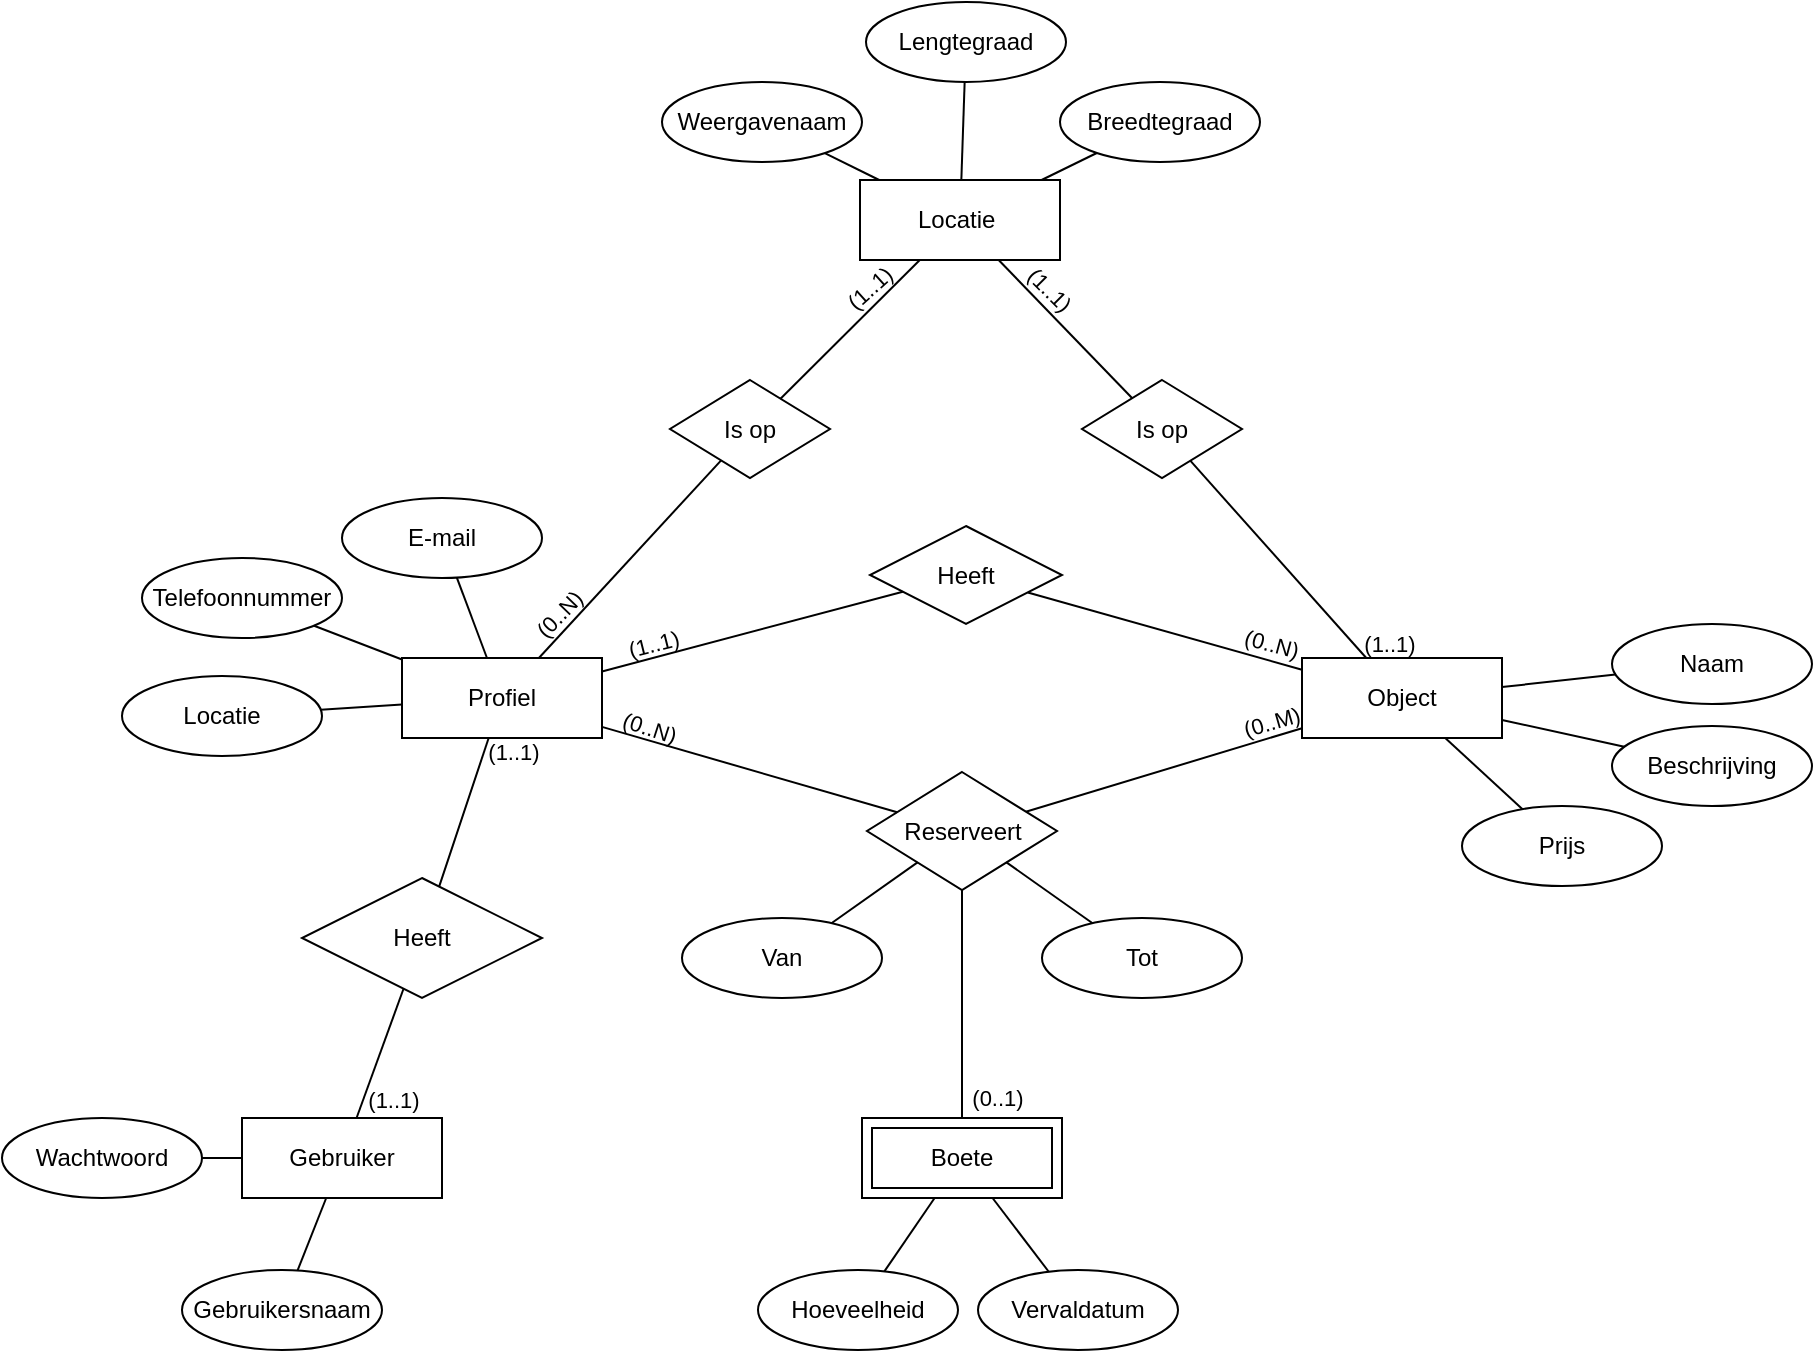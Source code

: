 <mxfile version="24.7.8" pages="2">
  <diagram id="C5RBs43oDa-KdzZeNtuy" name="Conceptueel Model">
    <mxGraphModel dx="574" dy="340" grid="1" gridSize="10" guides="1" tooltips="1" connect="1" arrows="1" fold="1" page="1" pageScale="1" pageWidth="1169" pageHeight="827" math="0" shadow="0">
      <root>
        <mxCell id="WIyWlLk6GJQsqaUBKTNV-0" />
        <mxCell id="WIyWlLk6GJQsqaUBKTNV-1" parent="WIyWlLk6GJQsqaUBKTNV-0" />
        <mxCell id="orKfnWybVY6OIfr_CMh5-2" value="Heeft" style="rhombus;whiteSpace=wrap;html=1;" parent="WIyWlLk6GJQsqaUBKTNV-1" vertex="1">
          <mxGeometry x="566" y="292" width="96" height="49" as="geometry" />
        </mxCell>
        <mxCell id="orKfnWybVY6OIfr_CMh5-4" value="Reserveert" style="rhombus;whiteSpace=wrap;html=1;" parent="WIyWlLk6GJQsqaUBKTNV-1" vertex="1">
          <mxGeometry x="564.5" y="415" width="95" height="59" as="geometry" />
        </mxCell>
        <mxCell id="orKfnWybVY6OIfr_CMh5-5" value="" style="endArrow=none;html=1;rounded=0;" parent="WIyWlLk6GJQsqaUBKTNV-1" source="4Xx-Y_77534VWpwhhw6w-5" target="orKfnWybVY6OIfr_CMh5-2" edge="1">
          <mxGeometry width="50" height="50" relative="1" as="geometry">
            <mxPoint x="442" y="362.348" as="sourcePoint" />
            <mxPoint x="632" y="338" as="targetPoint" />
          </mxGeometry>
        </mxCell>
        <mxCell id="orKfnWybVY6OIfr_CMh5-6" value="" style="endArrow=none;html=1;rounded=0;" parent="WIyWlLk6GJQsqaUBKTNV-1" source="orKfnWybVY6OIfr_CMh5-51" target="orKfnWybVY6OIfr_CMh5-2" edge="1">
          <mxGeometry width="50" height="50" relative="1" as="geometry">
            <mxPoint x="782" y="362.348" as="sourcePoint" />
            <mxPoint x="632" y="338" as="targetPoint" />
          </mxGeometry>
        </mxCell>
        <mxCell id="orKfnWybVY6OIfr_CMh5-7" value="" style="endArrow=none;html=1;rounded=0;" parent="WIyWlLk6GJQsqaUBKTNV-1" source="4Xx-Y_77534VWpwhhw6w-5" target="orKfnWybVY6OIfr_CMh5-4" edge="1">
          <mxGeometry width="50" height="50" relative="1" as="geometry">
            <mxPoint x="442" y="398.87" as="sourcePoint" />
            <mxPoint x="632" y="338" as="targetPoint" />
          </mxGeometry>
        </mxCell>
        <mxCell id="orKfnWybVY6OIfr_CMh5-8" value="" style="endArrow=none;html=1;rounded=0;" parent="WIyWlLk6GJQsqaUBKTNV-1" source="orKfnWybVY6OIfr_CMh5-4" target="orKfnWybVY6OIfr_CMh5-51" edge="1">
          <mxGeometry width="50" height="50" relative="1" as="geometry">
            <mxPoint x="582" y="388" as="sourcePoint" />
            <mxPoint x="782" y="398.87" as="targetPoint" />
          </mxGeometry>
        </mxCell>
        <mxCell id="orKfnWybVY6OIfr_CMh5-9" value="&lt;font style=&quot;font-size: 11px;&quot;&gt;(1..1)&lt;/font&gt;" style="text;html=1;align=center;verticalAlign=middle;whiteSpace=wrap;rounded=0;rotation=-14;" parent="WIyWlLk6GJQsqaUBKTNV-1" vertex="1">
          <mxGeometry x="448" y="341" width="20" height="20" as="geometry" />
        </mxCell>
        <mxCell id="orKfnWybVY6OIfr_CMh5-11" value="&lt;font style=&quot;font-size: 11px;&quot;&gt;(0..N)&lt;/font&gt;" style="text;html=1;align=center;verticalAlign=middle;whiteSpace=wrap;rounded=0;rotation=15;" parent="WIyWlLk6GJQsqaUBKTNV-1" vertex="1">
          <mxGeometry x="757" y="341" width="20" height="20" as="geometry" />
        </mxCell>
        <mxCell id="orKfnWybVY6OIfr_CMh5-12" value="&lt;font style=&quot;font-size: 11px;&quot;&gt;(0..N)&lt;/font&gt;" style="text;html=1;align=center;verticalAlign=middle;whiteSpace=wrap;rounded=0;rotation=18;" parent="WIyWlLk6GJQsqaUBKTNV-1" vertex="1">
          <mxGeometry x="446" y="383" width="20" height="20" as="geometry" />
        </mxCell>
        <mxCell id="orKfnWybVY6OIfr_CMh5-13" value="&lt;font style=&quot;font-size: 11px;&quot;&gt;(0..M)&lt;/font&gt;" style="text;html=1;align=center;verticalAlign=middle;whiteSpace=wrap;rounded=0;rotation=-16;" parent="WIyWlLk6GJQsqaUBKTNV-1" vertex="1">
          <mxGeometry x="757" y="380" width="20" height="20" as="geometry" />
        </mxCell>
        <mxCell id="orKfnWybVY6OIfr_CMh5-14" value="Boete" style="shape=ext;margin=3;double=1;whiteSpace=wrap;html=1;align=center;" parent="WIyWlLk6GJQsqaUBKTNV-1" vertex="1">
          <mxGeometry x="562" y="588" width="100" height="40" as="geometry" />
        </mxCell>
        <mxCell id="orKfnWybVY6OIfr_CMh5-16" value="" style="endArrow=none;html=1;rounded=0;" parent="WIyWlLk6GJQsqaUBKTNV-1" source="orKfnWybVY6OIfr_CMh5-4" target="orKfnWybVY6OIfr_CMh5-14" edge="1">
          <mxGeometry relative="1" as="geometry">
            <mxPoint x="302" y="608" as="sourcePoint" />
            <mxPoint x="462" y="608" as="targetPoint" />
          </mxGeometry>
        </mxCell>
        <mxCell id="orKfnWybVY6OIfr_CMh5-19" value="Gebruikersnaam" style="ellipse;whiteSpace=wrap;html=1;align=center;" parent="WIyWlLk6GJQsqaUBKTNV-1" vertex="1">
          <mxGeometry x="222" y="664" width="100" height="40" as="geometry" />
        </mxCell>
        <mxCell id="orKfnWybVY6OIfr_CMh5-20" value="E-mail" style="ellipse;whiteSpace=wrap;html=1;align=center;" parent="WIyWlLk6GJQsqaUBKTNV-1" vertex="1">
          <mxGeometry x="302" y="278" width="100" height="40" as="geometry" />
        </mxCell>
        <mxCell id="orKfnWybVY6OIfr_CMh5-21" value="Telefoonnummer" style="ellipse;whiteSpace=wrap;html=1;align=center;" parent="WIyWlLk6GJQsqaUBKTNV-1" vertex="1">
          <mxGeometry x="202" y="308" width="100" height="40" as="geometry" />
        </mxCell>
        <mxCell id="orKfnWybVY6OIfr_CMh5-22" value="Locatie" style="ellipse;whiteSpace=wrap;html=1;align=center;" parent="WIyWlLk6GJQsqaUBKTNV-1" vertex="1">
          <mxGeometry x="192" y="367" width="100" height="40" as="geometry" />
        </mxCell>
        <mxCell id="orKfnWybVY6OIfr_CMh5-23" value="Wachtwoord" style="ellipse;whiteSpace=wrap;html=1;align=center;" parent="WIyWlLk6GJQsqaUBKTNV-1" vertex="1">
          <mxGeometry x="132" y="588" width="100" height="40" as="geometry" />
        </mxCell>
        <mxCell id="orKfnWybVY6OIfr_CMh5-24" value="" style="endArrow=none;html=1;rounded=0;" parent="WIyWlLk6GJQsqaUBKTNV-1" source="4Xx-Y_77534VWpwhhw6w-5" target="orKfnWybVY6OIfr_CMh5-22" edge="1">
          <mxGeometry relative="1" as="geometry">
            <mxPoint x="472" y="228" as="sourcePoint" />
            <mxPoint x="462" y="348" as="targetPoint" />
          </mxGeometry>
        </mxCell>
        <mxCell id="orKfnWybVY6OIfr_CMh5-25" value="" style="endArrow=none;html=1;rounded=0;" parent="WIyWlLk6GJQsqaUBKTNV-1" source="4Xx-Y_77534VWpwhhw6w-5" target="orKfnWybVY6OIfr_CMh5-21" edge="1">
          <mxGeometry relative="1" as="geometry">
            <mxPoint x="432" y="223.714" as="sourcePoint" />
            <mxPoint x="472" y="358" as="targetPoint" />
          </mxGeometry>
        </mxCell>
        <mxCell id="orKfnWybVY6OIfr_CMh5-26" value="" style="endArrow=none;html=1;rounded=0;" parent="WIyWlLk6GJQsqaUBKTNV-1" source="4Xx-Y_77534VWpwhhw6w-5" target="orKfnWybVY6OIfr_CMh5-20" edge="1">
          <mxGeometry relative="1" as="geometry">
            <mxPoint x="432" y="201.529" as="sourcePoint" />
            <mxPoint x="482" y="368" as="targetPoint" />
          </mxGeometry>
        </mxCell>
        <mxCell id="orKfnWybVY6OIfr_CMh5-27" value="" style="endArrow=none;html=1;rounded=0;" parent="WIyWlLk6GJQsqaUBKTNV-1" source="orKfnWybVY6OIfr_CMh5-49" target="orKfnWybVY6OIfr_CMh5-19" edge="1">
          <mxGeometry relative="1" as="geometry">
            <mxPoint x="292" y="588" as="sourcePoint" />
            <mxPoint x="352" y="784" as="targetPoint" />
          </mxGeometry>
        </mxCell>
        <mxCell id="orKfnWybVY6OIfr_CMh5-28" value="" style="endArrow=none;html=1;rounded=0;" parent="WIyWlLk6GJQsqaUBKTNV-1" source="orKfnWybVY6OIfr_CMh5-49" target="orKfnWybVY6OIfr_CMh5-23" edge="1">
          <mxGeometry relative="1" as="geometry">
            <mxPoint x="318.25" y="574" as="sourcePoint" />
            <mxPoint x="362" y="794" as="targetPoint" />
          </mxGeometry>
        </mxCell>
        <mxCell id="orKfnWybVY6OIfr_CMh5-33" value="Prijs" style="ellipse;whiteSpace=wrap;html=1;align=center;" parent="WIyWlLk6GJQsqaUBKTNV-1" vertex="1">
          <mxGeometry x="862" y="432" width="100" height="40" as="geometry" />
        </mxCell>
        <mxCell id="orKfnWybVY6OIfr_CMh5-35" value="Beschrijving" style="ellipse;whiteSpace=wrap;html=1;align=center;" parent="WIyWlLk6GJQsqaUBKTNV-1" vertex="1">
          <mxGeometry x="937" y="392" width="100" height="40" as="geometry" />
        </mxCell>
        <mxCell id="orKfnWybVY6OIfr_CMh5-36" value="Naam" style="ellipse;whiteSpace=wrap;html=1;align=center;" parent="WIyWlLk6GJQsqaUBKTNV-1" vertex="1">
          <mxGeometry x="937" y="341" width="100" height="40" as="geometry" />
        </mxCell>
        <mxCell id="orKfnWybVY6OIfr_CMh5-37" value="" style="endArrow=none;html=1;rounded=0;" parent="WIyWlLk6GJQsqaUBKTNV-1" source="orKfnWybVY6OIfr_CMh5-33" target="orKfnWybVY6OIfr_CMh5-51" edge="1">
          <mxGeometry relative="1" as="geometry">
            <mxPoint x="722" y="557.71" as="sourcePoint" />
            <mxPoint x="870.378" y="408" as="targetPoint" />
          </mxGeometry>
        </mxCell>
        <mxCell id="orKfnWybVY6OIfr_CMh5-38" value="" style="endArrow=none;html=1;rounded=0;" parent="WIyWlLk6GJQsqaUBKTNV-1" source="orKfnWybVY6OIfr_CMh5-35" target="orKfnWybVY6OIfr_CMh5-51" edge="1">
          <mxGeometry relative="1" as="geometry">
            <mxPoint x="702" y="538" as="sourcePoint" />
            <mxPoint x="902" y="371.625" as="targetPoint" />
          </mxGeometry>
        </mxCell>
        <mxCell id="orKfnWybVY6OIfr_CMh5-40" value="" style="endArrow=none;html=1;rounded=0;" parent="WIyWlLk6GJQsqaUBKTNV-1" source="orKfnWybVY6OIfr_CMh5-51" target="orKfnWybVY6OIfr_CMh5-36" edge="1">
          <mxGeometry relative="1" as="geometry">
            <mxPoint x="897.714" y="348" as="sourcePoint" />
            <mxPoint x="862" y="418" as="targetPoint" />
          </mxGeometry>
        </mxCell>
        <mxCell id="orKfnWybVY6OIfr_CMh5-43" value="Tot" style="ellipse;whiteSpace=wrap;html=1;align=center;" parent="WIyWlLk6GJQsqaUBKTNV-1" vertex="1">
          <mxGeometry x="652" y="488" width="100" height="40" as="geometry" />
        </mxCell>
        <mxCell id="orKfnWybVY6OIfr_CMh5-44" value="Van" style="ellipse;whiteSpace=wrap;html=1;align=center;" parent="WIyWlLk6GJQsqaUBKTNV-1" vertex="1">
          <mxGeometry x="472" y="488" width="100" height="40" as="geometry" />
        </mxCell>
        <mxCell id="orKfnWybVY6OIfr_CMh5-45" value="" style="endArrow=none;html=1;rounded=0;" parent="WIyWlLk6GJQsqaUBKTNV-1" source="orKfnWybVY6OIfr_CMh5-43" target="orKfnWybVY6OIfr_CMh5-4" edge="1">
          <mxGeometry relative="1" as="geometry">
            <mxPoint x="562" y="548" as="sourcePoint" />
            <mxPoint x="722" y="548" as="targetPoint" />
          </mxGeometry>
        </mxCell>
        <mxCell id="orKfnWybVY6OIfr_CMh5-47" value="" style="endArrow=none;html=1;rounded=0;" parent="WIyWlLk6GJQsqaUBKTNV-1" source="orKfnWybVY6OIfr_CMh5-44" target="orKfnWybVY6OIfr_CMh5-4" edge="1">
          <mxGeometry relative="1" as="geometry">
            <mxPoint x="562" y="548" as="sourcePoint" />
            <mxPoint x="722" y="548" as="targetPoint" />
          </mxGeometry>
        </mxCell>
        <mxCell id="orKfnWybVY6OIfr_CMh5-49" value="Gebruiker" style="whiteSpace=wrap;html=1;align=center;" parent="WIyWlLk6GJQsqaUBKTNV-1" vertex="1">
          <mxGeometry x="252" y="588" width="100" height="40" as="geometry" />
        </mxCell>
        <mxCell id="orKfnWybVY6OIfr_CMh5-51" value="Object" style="whiteSpace=wrap;html=1;align=center;" parent="WIyWlLk6GJQsqaUBKTNV-1" vertex="1">
          <mxGeometry x="782" y="358" width="100" height="40" as="geometry" />
        </mxCell>
        <mxCell id="4Xx-Y_77534VWpwhhw6w-1" value="Hoeveelheid" style="ellipse;whiteSpace=wrap;html=1;align=center;" parent="WIyWlLk6GJQsqaUBKTNV-1" vertex="1">
          <mxGeometry x="510" y="664" width="100" height="40" as="geometry" />
        </mxCell>
        <mxCell id="4Xx-Y_77534VWpwhhw6w-4" value="" style="endArrow=none;html=1;rounded=0;" parent="WIyWlLk6GJQsqaUBKTNV-1" source="orKfnWybVY6OIfr_CMh5-14" target="4Xx-Y_77534VWpwhhw6w-1" edge="1">
          <mxGeometry relative="1" as="geometry">
            <mxPoint x="432" y="478" as="sourcePoint" />
            <mxPoint x="592" y="478" as="targetPoint" />
          </mxGeometry>
        </mxCell>
        <mxCell id="4Xx-Y_77534VWpwhhw6w-5" value="Profiel" style="whiteSpace=wrap;html=1;align=center;" parent="WIyWlLk6GJQsqaUBKTNV-1" vertex="1">
          <mxGeometry x="332" y="358" width="100" height="40" as="geometry" />
        </mxCell>
        <mxCell id="4Xx-Y_77534VWpwhhw6w-6" value="Heeft" style="shape=rhombus;perimeter=rhombusPerimeter;whiteSpace=wrap;html=1;align=center;" parent="WIyWlLk6GJQsqaUBKTNV-1" vertex="1">
          <mxGeometry x="282" y="468" width="120" height="60" as="geometry" />
        </mxCell>
        <mxCell id="4Xx-Y_77534VWpwhhw6w-8" value="" style="endArrow=none;html=1;rounded=0;" parent="WIyWlLk6GJQsqaUBKTNV-1" source="4Xx-Y_77534VWpwhhw6w-6" target="4Xx-Y_77534VWpwhhw6w-5" edge="1">
          <mxGeometry relative="1" as="geometry">
            <mxPoint x="292" y="528" as="sourcePoint" />
            <mxPoint x="452" y="528" as="targetPoint" />
          </mxGeometry>
        </mxCell>
        <mxCell id="4Xx-Y_77534VWpwhhw6w-9" value="" style="endArrow=none;html=1;rounded=0;" parent="WIyWlLk6GJQsqaUBKTNV-1" source="orKfnWybVY6OIfr_CMh5-49" target="4Xx-Y_77534VWpwhhw6w-6" edge="1">
          <mxGeometry relative="1" as="geometry">
            <mxPoint x="292" y="528" as="sourcePoint" />
            <mxPoint x="452" y="528" as="targetPoint" />
          </mxGeometry>
        </mxCell>
        <mxCell id="4Xx-Y_77534VWpwhhw6w-10" value="&lt;font style=&quot;font-size: 11px;&quot;&gt;(1..1)&lt;/font&gt;" style="text;html=1;align=center;verticalAlign=middle;whiteSpace=wrap;rounded=0;rotation=0;" parent="WIyWlLk6GJQsqaUBKTNV-1" vertex="1">
          <mxGeometry x="318" y="569" width="20" height="20" as="geometry" />
        </mxCell>
        <mxCell id="4Xx-Y_77534VWpwhhw6w-11" value="&lt;font style=&quot;font-size: 11px;&quot;&gt;(1..1)&lt;/font&gt;" style="text;html=1;align=center;verticalAlign=middle;whiteSpace=wrap;rounded=0;rotation=0;" parent="WIyWlLk6GJQsqaUBKTNV-1" vertex="1">
          <mxGeometry x="378" y="395" width="20" height="20" as="geometry" />
        </mxCell>
        <mxCell id="J7_Exr57umTuO-PS0QFA-0" value="Locatie&amp;nbsp;" style="whiteSpace=wrap;html=1;align=center;" vertex="1" parent="WIyWlLk6GJQsqaUBKTNV-1">
          <mxGeometry x="561" y="119" width="100" height="40" as="geometry" />
        </mxCell>
        <mxCell id="J7_Exr57umTuO-PS0QFA-1" value="Is op" style="rhombus;whiteSpace=wrap;html=1;" vertex="1" parent="WIyWlLk6GJQsqaUBKTNV-1">
          <mxGeometry x="672" y="219" width="80" height="49" as="geometry" />
        </mxCell>
        <mxCell id="J7_Exr57umTuO-PS0QFA-2" value="Is op" style="rhombus;whiteSpace=wrap;html=1;" vertex="1" parent="WIyWlLk6GJQsqaUBKTNV-1">
          <mxGeometry x="466" y="219" width="80" height="49" as="geometry" />
        </mxCell>
        <mxCell id="J7_Exr57umTuO-PS0QFA-3" value="" style="endArrow=none;html=1;rounded=0;" edge="1" parent="WIyWlLk6GJQsqaUBKTNV-1" source="J7_Exr57umTuO-PS0QFA-2" target="J7_Exr57umTuO-PS0QFA-0">
          <mxGeometry relative="1" as="geometry">
            <mxPoint x="507" y="269" as="sourcePoint" />
            <mxPoint x="667" y="269" as="targetPoint" />
          </mxGeometry>
        </mxCell>
        <mxCell id="J7_Exr57umTuO-PS0QFA-4" value="" style="endArrow=none;html=1;rounded=0;" edge="1" parent="WIyWlLk6GJQsqaUBKTNV-1" source="4Xx-Y_77534VWpwhhw6w-5" target="J7_Exr57umTuO-PS0QFA-2">
          <mxGeometry relative="1" as="geometry">
            <mxPoint x="507" y="269" as="sourcePoint" />
            <mxPoint x="667" y="269" as="targetPoint" />
          </mxGeometry>
        </mxCell>
        <mxCell id="J7_Exr57umTuO-PS0QFA-5" value="" style="endArrow=none;html=1;rounded=0;" edge="1" parent="WIyWlLk6GJQsqaUBKTNV-1" source="orKfnWybVY6OIfr_CMh5-51" target="J7_Exr57umTuO-PS0QFA-1">
          <mxGeometry relative="1" as="geometry">
            <mxPoint x="507" y="269" as="sourcePoint" />
            <mxPoint x="667" y="269" as="targetPoint" />
          </mxGeometry>
        </mxCell>
        <mxCell id="J7_Exr57umTuO-PS0QFA-6" value="" style="endArrow=none;html=1;rounded=0;" edge="1" parent="WIyWlLk6GJQsqaUBKTNV-1" source="J7_Exr57umTuO-PS0QFA-1" target="J7_Exr57umTuO-PS0QFA-0">
          <mxGeometry relative="1" as="geometry">
            <mxPoint x="507" y="269" as="sourcePoint" />
            <mxPoint x="667" y="269" as="targetPoint" />
          </mxGeometry>
        </mxCell>
        <mxCell id="J7_Exr57umTuO-PS0QFA-7" value="&lt;font style=&quot;font-size: 11px;&quot;&gt;(0..N)&lt;/font&gt;" style="text;html=1;align=center;verticalAlign=middle;whiteSpace=wrap;rounded=0;rotation=-46;" vertex="1" parent="WIyWlLk6GJQsqaUBKTNV-1">
          <mxGeometry x="399.85" y="325.77" width="22" height="21" as="geometry" />
        </mxCell>
        <mxCell id="J7_Exr57umTuO-PS0QFA-8" value="&lt;font style=&quot;font-size: 11px;&quot;&gt;(1..1)&lt;/font&gt;" style="text;html=1;align=center;verticalAlign=middle;whiteSpace=wrap;rounded=0;rotation=-42;" vertex="1" parent="WIyWlLk6GJQsqaUBKTNV-1">
          <mxGeometry x="556" y="163" width="20" height="20" as="geometry" />
        </mxCell>
        <mxCell id="J7_Exr57umTuO-PS0QFA-9" value="&lt;font style=&quot;font-size: 11px;&quot;&gt;(1..1)&lt;/font&gt;" style="text;html=1;align=center;verticalAlign=middle;whiteSpace=wrap;rounded=0;rotation=45;" vertex="1" parent="WIyWlLk6GJQsqaUBKTNV-1">
          <mxGeometry x="646" y="164" width="20" height="20" as="geometry" />
        </mxCell>
        <mxCell id="J7_Exr57umTuO-PS0QFA-10" value="&lt;font style=&quot;font-size: 11px;&quot;&gt;(1..1)&lt;/font&gt;" style="text;html=1;align=center;verticalAlign=middle;whiteSpace=wrap;rounded=0;rotation=0;" vertex="1" parent="WIyWlLk6GJQsqaUBKTNV-1">
          <mxGeometry x="816" y="341" width="20" height="20" as="geometry" />
        </mxCell>
        <mxCell id="o1FvbyAlDGFvQXaPQR0_-2" value="Breedtegraad" style="ellipse;whiteSpace=wrap;html=1;align=center;" vertex="1" parent="WIyWlLk6GJQsqaUBKTNV-1">
          <mxGeometry x="661" y="70" width="100" height="40" as="geometry" />
        </mxCell>
        <mxCell id="o1FvbyAlDGFvQXaPQR0_-3" value="Lengtegraad" style="ellipse;whiteSpace=wrap;html=1;align=center;" vertex="1" parent="WIyWlLk6GJQsqaUBKTNV-1">
          <mxGeometry x="564" y="30" width="100" height="40" as="geometry" />
        </mxCell>
        <mxCell id="o1FvbyAlDGFvQXaPQR0_-4" value="Weergavenaam" style="ellipse;whiteSpace=wrap;html=1;align=center;" vertex="1" parent="WIyWlLk6GJQsqaUBKTNV-1">
          <mxGeometry x="462" y="70" width="100" height="40" as="geometry" />
        </mxCell>
        <mxCell id="pjcocmFD-WZUv9KvS9gG-0" value="" style="endArrow=none;html=1;rounded=0;" edge="1" parent="WIyWlLk6GJQsqaUBKTNV-1" source="J7_Exr57umTuO-PS0QFA-0" target="o1FvbyAlDGFvQXaPQR0_-2">
          <mxGeometry relative="1" as="geometry">
            <mxPoint x="540" y="180" as="sourcePoint" />
            <mxPoint x="700" y="180" as="targetPoint" />
          </mxGeometry>
        </mxCell>
        <mxCell id="pjcocmFD-WZUv9KvS9gG-1" value="" style="endArrow=none;html=1;rounded=0;" edge="1" parent="WIyWlLk6GJQsqaUBKTNV-1" source="J7_Exr57umTuO-PS0QFA-0" target="o1FvbyAlDGFvQXaPQR0_-3">
          <mxGeometry relative="1" as="geometry">
            <mxPoint x="540" y="180" as="sourcePoint" />
            <mxPoint x="700" y="180" as="targetPoint" />
          </mxGeometry>
        </mxCell>
        <mxCell id="pjcocmFD-WZUv9KvS9gG-2" value="" style="endArrow=none;html=1;rounded=0;" edge="1" parent="WIyWlLk6GJQsqaUBKTNV-1" source="o1FvbyAlDGFvQXaPQR0_-4" target="J7_Exr57umTuO-PS0QFA-0">
          <mxGeometry relative="1" as="geometry">
            <mxPoint x="540" y="180" as="sourcePoint" />
            <mxPoint x="700" y="180" as="targetPoint" />
          </mxGeometry>
        </mxCell>
        <mxCell id="yiWn7BFJ5Gth2ngydoOU-0" value="Vervaldatum" style="ellipse;whiteSpace=wrap;html=1;align=center;" vertex="1" parent="WIyWlLk6GJQsqaUBKTNV-1">
          <mxGeometry x="620" y="664" width="100" height="40" as="geometry" />
        </mxCell>
        <mxCell id="yiWn7BFJ5Gth2ngydoOU-1" value="" style="endArrow=none;html=1;rounded=0;" edge="1" parent="WIyWlLk6GJQsqaUBKTNV-1" source="orKfnWybVY6OIfr_CMh5-14" target="yiWn7BFJ5Gth2ngydoOU-0">
          <mxGeometry relative="1" as="geometry">
            <mxPoint x="540" y="620" as="sourcePoint" />
            <mxPoint x="700" y="620" as="targetPoint" />
          </mxGeometry>
        </mxCell>
        <mxCell id="yvI2t30vAvXHdtYHSN14-0" value="&lt;font style=&quot;font-size: 11px;&quot;&gt;(0..1)&lt;/font&gt;" style="text;html=1;align=center;verticalAlign=middle;whiteSpace=wrap;rounded=0;rotation=0;" vertex="1" parent="WIyWlLk6GJQsqaUBKTNV-1">
          <mxGeometry x="620" y="568" width="20" height="20" as="geometry" />
        </mxCell>
      </root>
    </mxGraphModel>
  </diagram>
  <diagram id="iP7yAW1gZqmqzOnnHbDW" name="Domeinmodel">
    <mxGraphModel dx="1195" dy="708" grid="1" gridSize="10" guides="1" tooltips="1" connect="1" arrows="1" fold="1" page="1" pageScale="1" pageWidth="1169" pageHeight="827" math="0" shadow="0">
      <root>
        <mxCell id="0" />
        <mxCell id="1" parent="0" />
        <mxCell id="3wHSySrnC8_4C8aTv1dS-1" value="Gebruiker" style="swimlane;fontStyle=0;childLayout=stackLayout;horizontal=1;startSize=26;horizontalStack=0;resizeParent=1;resizeParentMax=0;resizeLast=0;collapsible=1;marginBottom=0;align=center;fontSize=14;" vertex="1" parent="1">
          <mxGeometry x="270" y="491" width="160" height="86" as="geometry" />
        </mxCell>
        <mxCell id="3wHSySrnC8_4C8aTv1dS-2" value="Gebruikersnaam: string" style="text;strokeColor=none;fillColor=none;spacingLeft=4;spacingRight=4;overflow=hidden;rotatable=0;points=[[0,0.5],[1,0.5]];portConstraint=eastwest;fontSize=12;whiteSpace=wrap;html=1;" vertex="1" parent="3wHSySrnC8_4C8aTv1dS-1">
          <mxGeometry y="26" width="160" height="30" as="geometry" />
        </mxCell>
        <mxCell id="3wHSySrnC8_4C8aTv1dS-3" value="Wachtwoord: string" style="text;strokeColor=none;fillColor=none;spacingLeft=4;spacingRight=4;overflow=hidden;rotatable=0;points=[[0,0.5],[1,0.5]];portConstraint=eastwest;fontSize=12;whiteSpace=wrap;html=1;" vertex="1" parent="3wHSySrnC8_4C8aTv1dS-1">
          <mxGeometry y="56" width="160" height="30" as="geometry" />
        </mxCell>
        <mxCell id="3wHSySrnC8_4C8aTv1dS-4" value="Profiel" style="swimlane;fontStyle=0;childLayout=stackLayout;horizontal=1;startSize=26;horizontalStack=0;resizeParent=1;resizeParentMax=0;resizeLast=0;collapsible=1;marginBottom=0;align=center;fontSize=14;" vertex="1" parent="1">
          <mxGeometry x="270" y="302" width="160" height="86" as="geometry" />
        </mxCell>
        <mxCell id="3wHSySrnC8_4C8aTv1dS-5" value="E-mail: string&lt;span style=&quot;white-space: pre;&quot;&gt;&#x9;&lt;/span&gt;&lt;span style=&quot;white-space: pre;&quot;&gt;&#x9;&lt;/span&gt;" style="text;strokeColor=none;fillColor=none;spacingLeft=4;spacingRight=4;overflow=hidden;rotatable=0;points=[[0,0.5],[1,0.5]];portConstraint=eastwest;fontSize=12;whiteSpace=wrap;html=1;" vertex="1" parent="3wHSySrnC8_4C8aTv1dS-4">
          <mxGeometry y="26" width="160" height="30" as="geometry" />
        </mxCell>
        <mxCell id="3wHSySrnC8_4C8aTv1dS-6" value="Telefoonnummer: string" style="text;strokeColor=none;fillColor=none;spacingLeft=4;spacingRight=4;overflow=hidden;rotatable=0;points=[[0,0.5],[1,0.5]];portConstraint=eastwest;fontSize=12;whiteSpace=wrap;html=1;" vertex="1" parent="3wHSySrnC8_4C8aTv1dS-4">
          <mxGeometry y="56" width="160" height="30" as="geometry" />
        </mxCell>
        <mxCell id="3wHSySrnC8_4C8aTv1dS-8" value="Object" style="swimlane;fontStyle=0;childLayout=stackLayout;horizontal=1;startSize=26;horizontalStack=0;resizeParent=1;resizeParentMax=0;resizeLast=0;collapsible=1;marginBottom=0;align=center;fontSize=14;" vertex="1" parent="1">
          <mxGeometry x="740" y="287" width="160" height="116" as="geometry" />
        </mxCell>
        <mxCell id="3wHSySrnC8_4C8aTv1dS-9" value="Naam: string" style="text;strokeColor=none;fillColor=none;spacingLeft=4;spacingRight=4;overflow=hidden;rotatable=0;points=[[0,0.5],[1,0.5]];portConstraint=eastwest;fontSize=12;whiteSpace=wrap;html=1;" vertex="1" parent="3wHSySrnC8_4C8aTv1dS-8">
          <mxGeometry y="26" width="160" height="30" as="geometry" />
        </mxCell>
        <mxCell id="3wHSySrnC8_4C8aTv1dS-10" value="Beschrijving: string" style="text;strokeColor=none;fillColor=none;spacingLeft=4;spacingRight=4;overflow=hidden;rotatable=0;points=[[0,0.5],[1,0.5]];portConstraint=eastwest;fontSize=12;whiteSpace=wrap;html=1;" vertex="1" parent="3wHSySrnC8_4C8aTv1dS-8">
          <mxGeometry y="56" width="160" height="30" as="geometry" />
        </mxCell>
        <mxCell id="3wHSySrnC8_4C8aTv1dS-12" value="Prijs: number" style="text;strokeColor=none;fillColor=none;spacingLeft=4;spacingRight=4;overflow=hidden;rotatable=0;points=[[0,0.5],[1,0.5]];portConstraint=eastwest;fontSize=12;whiteSpace=wrap;html=1;" vertex="1" parent="3wHSySrnC8_4C8aTv1dS-8">
          <mxGeometry y="86" width="160" height="30" as="geometry" />
        </mxCell>
        <mxCell id="3wHSySrnC8_4C8aTv1dS-13" value="Boete" style="swimlane;fontStyle=0;childLayout=stackLayout;horizontal=1;startSize=26;horizontalStack=0;resizeParent=1;resizeParentMax=0;resizeLast=0;collapsible=1;marginBottom=0;align=center;fontSize=14;" vertex="1" parent="1">
          <mxGeometry x="510" y="671" width="160" height="86" as="geometry" />
        </mxCell>
        <mxCell id="3wHSySrnC8_4C8aTv1dS-14" value="Hoeveelheid: number" style="text;strokeColor=none;fillColor=none;spacingLeft=4;spacingRight=4;overflow=hidden;rotatable=0;points=[[0,0.5],[1,0.5]];portConstraint=eastwest;fontSize=12;whiteSpace=wrap;html=1;" vertex="1" parent="3wHSySrnC8_4C8aTv1dS-13">
          <mxGeometry y="26" width="160" height="30" as="geometry" />
        </mxCell>
        <mxCell id="3wHSySrnC8_4C8aTv1dS-15" value="Vervaldatum: date" style="text;strokeColor=none;fillColor=none;spacingLeft=4;spacingRight=4;overflow=hidden;rotatable=0;points=[[0,0.5],[1,0.5]];portConstraint=eastwest;fontSize=12;whiteSpace=wrap;html=1;" vertex="1" parent="3wHSySrnC8_4C8aTv1dS-13">
          <mxGeometry y="56" width="160" height="30" as="geometry" />
        </mxCell>
        <mxCell id="6EuKlPuf6K4xtYGKu7IM-1" value="Locatie " style="swimlane;fontStyle=0;childLayout=stackLayout;horizontal=1;startSize=26;horizontalStack=0;resizeParent=1;resizeParentMax=0;resizeLast=0;collapsible=1;marginBottom=0;align=center;fontSize=14;" vertex="1" parent="1">
          <mxGeometry x="500" y="71" width="160" height="116" as="geometry" />
        </mxCell>
        <mxCell id="6EuKlPuf6K4xtYGKu7IM-2" value="Weergavenaam: string" style="text;strokeColor=none;fillColor=none;spacingLeft=4;spacingRight=4;overflow=hidden;rotatable=0;points=[[0,0.5],[1,0.5]];portConstraint=eastwest;fontSize=12;whiteSpace=wrap;html=1;" vertex="1" parent="6EuKlPuf6K4xtYGKu7IM-1">
          <mxGeometry y="26" width="160" height="30" as="geometry" />
        </mxCell>
        <mxCell id="6EuKlPuf6K4xtYGKu7IM-3" value="Lengtegraad: number" style="text;strokeColor=none;fillColor=none;spacingLeft=4;spacingRight=4;overflow=hidden;rotatable=0;points=[[0,0.5],[1,0.5]];portConstraint=eastwest;fontSize=12;whiteSpace=wrap;html=1;" vertex="1" parent="6EuKlPuf6K4xtYGKu7IM-1">
          <mxGeometry y="56" width="160" height="30" as="geometry" />
        </mxCell>
        <mxCell id="6EuKlPuf6K4xtYGKu7IM-4" value="Breedtegraad: number" style="text;strokeColor=none;fillColor=none;spacingLeft=4;spacingRight=4;overflow=hidden;rotatable=0;points=[[0,0.5],[1,0.5]];portConstraint=eastwest;fontSize=12;whiteSpace=wrap;html=1;" vertex="1" parent="6EuKlPuf6K4xtYGKu7IM-1">
          <mxGeometry y="86" width="160" height="30" as="geometry" />
        </mxCell>
        <mxCell id="QwC4DLSg5yHez1xrWoOO-2" value="Heeft" style="endArrow=open;endSize=12;html=1;rounded=0;" edge="1" parent="1" source="3wHSySrnC8_4C8aTv1dS-1" target="3wHSySrnC8_4C8aTv1dS-4">
          <mxGeometry width="160" relative="1" as="geometry">
            <mxPoint x="540" y="502" as="sourcePoint" />
            <mxPoint x="700" y="502" as="targetPoint" />
          </mxGeometry>
        </mxCell>
        <mxCell id="QwC4DLSg5yHez1xrWoOO-3" value="Heeft" style="endArrow=open;endSize=12;html=1;rounded=0;" edge="1" parent="1" source="3wHSySrnC8_4C8aTv1dS-4" target="3wHSySrnC8_4C8aTv1dS-8">
          <mxGeometry width="160" relative="1" as="geometry">
            <mxPoint x="540" y="502" as="sourcePoint" />
            <mxPoint x="700" y="502" as="targetPoint" />
          </mxGeometry>
        </mxCell>
        <mxCell id="QwC4DLSg5yHez1xrWoOO-6" value="Reservatie" style="swimlane;fontStyle=0;childLayout=stackLayout;horizontal=1;startSize=26;horizontalStack=0;resizeParent=1;resizeParentMax=0;resizeLast=0;collapsible=1;marginBottom=0;align=center;fontSize=14;" vertex="1" parent="1">
          <mxGeometry x="510" y="491" width="160" height="86" as="geometry" />
        </mxCell>
        <mxCell id="QwC4DLSg5yHez1xrWoOO-7" value="Van: timestamp" style="text;strokeColor=none;fillColor=none;spacingLeft=4;spacingRight=4;overflow=hidden;rotatable=0;points=[[0,0.5],[1,0.5]];portConstraint=eastwest;fontSize=12;whiteSpace=wrap;html=1;" vertex="1" parent="QwC4DLSg5yHez1xrWoOO-6">
          <mxGeometry y="26" width="160" height="30" as="geometry" />
        </mxCell>
        <mxCell id="QwC4DLSg5yHez1xrWoOO-8" value="Tot: timestamp" style="text;strokeColor=none;fillColor=none;spacingLeft=4;spacingRight=4;overflow=hidden;rotatable=0;points=[[0,0.5],[1,0.5]];portConstraint=eastwest;fontSize=12;whiteSpace=wrap;html=1;" vertex="1" parent="QwC4DLSg5yHez1xrWoOO-6">
          <mxGeometry y="56" width="160" height="30" as="geometry" />
        </mxCell>
        <mxCell id="QwC4DLSg5yHez1xrWoOO-9" value="Zorgt voor" style="endArrow=open;endSize=12;html=1;rounded=0;" edge="1" parent="1" source="QwC4DLSg5yHez1xrWoOO-6" target="3wHSySrnC8_4C8aTv1dS-13">
          <mxGeometry width="160" relative="1" as="geometry">
            <mxPoint x="470" y="501" as="sourcePoint" />
            <mxPoint x="630" y="501" as="targetPoint" />
          </mxGeometry>
        </mxCell>
        <mxCell id="QwC4DLSg5yHez1xrWoOO-10" value="Maakt" style="endArrow=open;endSize=12;html=1;rounded=0;" edge="1" parent="1" source="3wHSySrnC8_4C8aTv1dS-4" target="QwC4DLSg5yHez1xrWoOO-6">
          <mxGeometry width="160" relative="1" as="geometry">
            <mxPoint x="470" y="551" as="sourcePoint" />
            <mxPoint x="630" y="551" as="targetPoint" />
          </mxGeometry>
        </mxCell>
        <mxCell id="QwC4DLSg5yHez1xrWoOO-11" value="Behoort tot" style="endArrow=open;endSize=12;html=1;rounded=0;" edge="1" parent="1" source="3wHSySrnC8_4C8aTv1dS-8" target="QwC4DLSg5yHez1xrWoOO-6">
          <mxGeometry width="160" relative="1" as="geometry">
            <mxPoint x="470" y="551" as="sourcePoint" />
            <mxPoint x="630" y="551" as="targetPoint" />
          </mxGeometry>
        </mxCell>
        <mxCell id="QwC4DLSg5yHez1xrWoOO-13" value="Is op" style="endArrow=open;endSize=12;html=1;rounded=0;" edge="1" parent="1" source="3wHSySrnC8_4C8aTv1dS-4" target="6EuKlPuf6K4xtYGKu7IM-1">
          <mxGeometry width="160" relative="1" as="geometry">
            <mxPoint x="470" y="271" as="sourcePoint" />
            <mxPoint x="630" y="271" as="targetPoint" />
          </mxGeometry>
        </mxCell>
        <mxCell id="QwC4DLSg5yHez1xrWoOO-14" value="Is op" style="endArrow=open;endSize=12;html=1;rounded=0;" edge="1" parent="1" source="3wHSySrnC8_4C8aTv1dS-8" target="6EuKlPuf6K4xtYGKu7IM-1">
          <mxGeometry width="160" relative="1" as="geometry">
            <mxPoint x="406" y="312" as="sourcePoint" />
            <mxPoint x="528" y="197" as="targetPoint" />
          </mxGeometry>
        </mxCell>
        <mxCell id="QwC4DLSg5yHez1xrWoOO-15" value="&lt;font style=&quot;font-size: 11px;&quot;&gt;*&lt;/font&gt;" style="text;html=1;align=center;verticalAlign=middle;whiteSpace=wrap;rounded=0;" vertex="1" parent="1">
          <mxGeometry x="716" y="323" width="20" height="20" as="geometry" />
        </mxCell>
        <mxCell id="QwC4DLSg5yHez1xrWoOO-16" value="&lt;font style=&quot;font-size: 11px;&quot;&gt;*&lt;/font&gt;" style="text;html=1;align=center;verticalAlign=middle;whiteSpace=wrap;rounded=0;" vertex="1" parent="1">
          <mxGeometry x="644" y="462" width="20" height="20" as="geometry" />
        </mxCell>
        <mxCell id="QwC4DLSg5yHez1xrWoOO-17" value="&lt;font style=&quot;font-size: 11px;&quot;&gt;*&lt;/font&gt;" style="text;html=1;align=center;verticalAlign=middle;whiteSpace=wrap;rounded=0;" vertex="1" parent="1">
          <mxGeometry x="513" y="463" width="20" height="20" as="geometry" />
        </mxCell>
        <mxCell id="QwC4DLSg5yHez1xrWoOO-18" value="&lt;font style=&quot;font-size: 11px;&quot;&gt;1&lt;/font&gt;" style="text;html=1;align=center;verticalAlign=middle;whiteSpace=wrap;rounded=0;" vertex="1" parent="1">
          <mxGeometry x="352" y="393" width="20" height="20" as="geometry" />
        </mxCell>
        <mxCell id="QwC4DLSg5yHez1xrWoOO-19" value="&lt;font style=&quot;font-size: 11px;&quot;&gt;1&lt;/font&gt;" style="text;html=1;align=center;verticalAlign=middle;whiteSpace=wrap;rounded=0;" vertex="1" parent="1">
          <mxGeometry x="630" y="187" width="20" height="20" as="geometry" />
        </mxCell>
        <mxCell id="QwC4DLSg5yHez1xrWoOO-20" value="&lt;font style=&quot;font-size: 11px;&quot;&gt;1&lt;/font&gt;" style="text;html=1;align=center;verticalAlign=middle;whiteSpace=wrap;rounded=0;" vertex="1" parent="1">
          <mxGeometry x="513" y="187" width="20" height="20" as="geometry" />
        </mxCell>
        <mxCell id="QwC4DLSg5yHez1xrWoOO-21" value="&lt;font style=&quot;font-size: 11px;&quot;&gt;0..1&lt;/font&gt;" style="text;html=1;align=center;verticalAlign=middle;whiteSpace=wrap;rounded=0;" vertex="1" parent="1">
          <mxGeometry x="600" y="651" width="20" height="20" as="geometry" />
        </mxCell>
      </root>
    </mxGraphModel>
  </diagram>
</mxfile>
